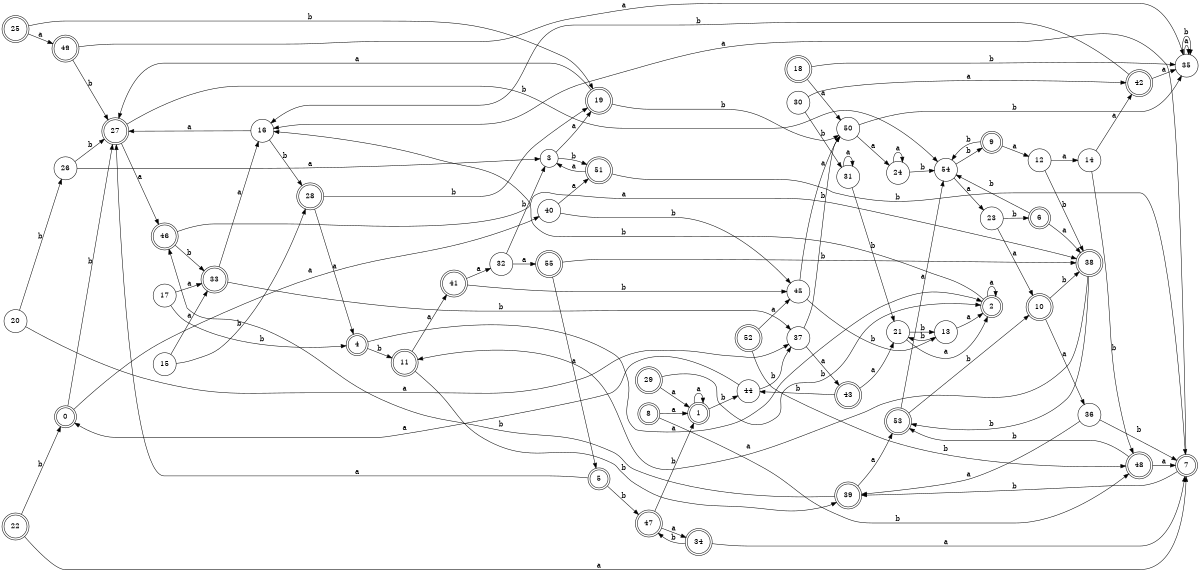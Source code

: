 digraph n45_2 {
__start0 [label="" shape="none"];

rankdir=LR;
size="8,5";

s0 [style="rounded,filled", color="black", fillcolor="white" shape="doublecircle", label="0"];
s1 [style="rounded,filled", color="black", fillcolor="white" shape="doublecircle", label="1"];
s2 [style="rounded,filled", color="black", fillcolor="white" shape="doublecircle", label="2"];
s3 [style="filled", color="black", fillcolor="white" shape="circle", label="3"];
s4 [style="rounded,filled", color="black", fillcolor="white" shape="doublecircle", label="4"];
s5 [style="rounded,filled", color="black", fillcolor="white" shape="doublecircle", label="5"];
s6 [style="rounded,filled", color="black", fillcolor="white" shape="doublecircle", label="6"];
s7 [style="rounded,filled", color="black", fillcolor="white" shape="doublecircle", label="7"];
s8 [style="rounded,filled", color="black", fillcolor="white" shape="doublecircle", label="8"];
s9 [style="rounded,filled", color="black", fillcolor="white" shape="doublecircle", label="9"];
s10 [style="rounded,filled", color="black", fillcolor="white" shape="doublecircle", label="10"];
s11 [style="rounded,filled", color="black", fillcolor="white" shape="doublecircle", label="11"];
s12 [style="filled", color="black", fillcolor="white" shape="circle", label="12"];
s13 [style="filled", color="black", fillcolor="white" shape="circle", label="13"];
s14 [style="filled", color="black", fillcolor="white" shape="circle", label="14"];
s15 [style="filled", color="black", fillcolor="white" shape="circle", label="15"];
s16 [style="filled", color="black", fillcolor="white" shape="circle", label="16"];
s17 [style="filled", color="black", fillcolor="white" shape="circle", label="17"];
s18 [style="rounded,filled", color="black", fillcolor="white" shape="doublecircle", label="18"];
s19 [style="rounded,filled", color="black", fillcolor="white" shape="doublecircle", label="19"];
s20 [style="filled", color="black", fillcolor="white" shape="circle", label="20"];
s21 [style="filled", color="black", fillcolor="white" shape="circle", label="21"];
s22 [style="rounded,filled", color="black", fillcolor="white" shape="doublecircle", label="22"];
s23 [style="filled", color="black", fillcolor="white" shape="circle", label="23"];
s24 [style="filled", color="black", fillcolor="white" shape="circle", label="24"];
s25 [style="rounded,filled", color="black", fillcolor="white" shape="doublecircle", label="25"];
s26 [style="filled", color="black", fillcolor="white" shape="circle", label="26"];
s27 [style="rounded,filled", color="black", fillcolor="white" shape="doublecircle", label="27"];
s28 [style="rounded,filled", color="black", fillcolor="white" shape="doublecircle", label="28"];
s29 [style="rounded,filled", color="black", fillcolor="white" shape="doublecircle", label="29"];
s30 [style="filled", color="black", fillcolor="white" shape="circle", label="30"];
s31 [style="filled", color="black", fillcolor="white" shape="circle", label="31"];
s32 [style="filled", color="black", fillcolor="white" shape="circle", label="32"];
s33 [style="rounded,filled", color="black", fillcolor="white" shape="doublecircle", label="33"];
s34 [style="rounded,filled", color="black", fillcolor="white" shape="doublecircle", label="34"];
s35 [style="filled", color="black", fillcolor="white" shape="circle", label="35"];
s36 [style="filled", color="black", fillcolor="white" shape="circle", label="36"];
s37 [style="filled", color="black", fillcolor="white" shape="circle", label="37"];
s38 [style="rounded,filled", color="black", fillcolor="white" shape="doublecircle", label="38"];
s39 [style="rounded,filled", color="black", fillcolor="white" shape="doublecircle", label="39"];
s40 [style="filled", color="black", fillcolor="white" shape="circle", label="40"];
s41 [style="rounded,filled", color="black", fillcolor="white" shape="doublecircle", label="41"];
s42 [style="rounded,filled", color="black", fillcolor="white" shape="doublecircle", label="42"];
s43 [style="rounded,filled", color="black", fillcolor="white" shape="doublecircle", label="43"];
s44 [style="filled", color="black", fillcolor="white" shape="circle", label="44"];
s45 [style="filled", color="black", fillcolor="white" shape="circle", label="45"];
s46 [style="rounded,filled", color="black", fillcolor="white" shape="doublecircle", label="46"];
s47 [style="rounded,filled", color="black", fillcolor="white" shape="doublecircle", label="47"];
s48 [style="rounded,filled", color="black", fillcolor="white" shape="doublecircle", label="48"];
s49 [style="rounded,filled", color="black", fillcolor="white" shape="doublecircle", label="49"];
s50 [style="filled", color="black", fillcolor="white" shape="circle", label="50"];
s51 [style="rounded,filled", color="black", fillcolor="white" shape="doublecircle", label="51"];
s52 [style="rounded,filled", color="black", fillcolor="white" shape="doublecircle", label="52"];
s53 [style="rounded,filled", color="black", fillcolor="white" shape="doublecircle", label="53"];
s54 [style="filled", color="black", fillcolor="white" shape="circle", label="54"];
s55 [style="rounded,filled", color="black", fillcolor="white" shape="doublecircle", label="55"];
s0 -> s40 [label="a"];
s0 -> s27 [label="b"];
s1 -> s1 [label="a"];
s1 -> s44 [label="b"];
s2 -> s2 [label="a"];
s2 -> s16 [label="b"];
s3 -> s19 [label="a"];
s3 -> s51 [label="b"];
s4 -> s2 [label="a"];
s4 -> s11 [label="b"];
s5 -> s27 [label="a"];
s5 -> s47 [label="b"];
s6 -> s38 [label="a"];
s6 -> s54 [label="b"];
s7 -> s16 [label="a"];
s7 -> s39 [label="b"];
s8 -> s1 [label="a"];
s8 -> s48 [label="b"];
s9 -> s12 [label="a"];
s9 -> s54 [label="b"];
s10 -> s36 [label="a"];
s10 -> s38 [label="b"];
s11 -> s41 [label="a"];
s11 -> s39 [label="b"];
s12 -> s14 [label="a"];
s12 -> s38 [label="b"];
s13 -> s2 [label="a"];
s13 -> s21 [label="b"];
s14 -> s42 [label="a"];
s14 -> s48 [label="b"];
s15 -> s33 [label="a"];
s15 -> s28 [label="b"];
s16 -> s27 [label="a"];
s16 -> s28 [label="b"];
s17 -> s33 [label="a"];
s17 -> s4 [label="b"];
s18 -> s50 [label="a"];
s18 -> s35 [label="b"];
s19 -> s27 [label="a"];
s19 -> s50 [label="b"];
s20 -> s37 [label="a"];
s20 -> s26 [label="b"];
s21 -> s2 [label="a"];
s21 -> s13 [label="b"];
s22 -> s7 [label="a"];
s22 -> s0 [label="b"];
s23 -> s10 [label="a"];
s23 -> s6 [label="b"];
s24 -> s24 [label="a"];
s24 -> s54 [label="b"];
s25 -> s49 [label="a"];
s25 -> s19 [label="b"];
s26 -> s3 [label="a"];
s26 -> s27 [label="b"];
s27 -> s46 [label="a"];
s27 -> s54 [label="b"];
s28 -> s4 [label="a"];
s28 -> s19 [label="b"];
s29 -> s1 [label="a"];
s29 -> s2 [label="b"];
s30 -> s42 [label="a"];
s30 -> s31 [label="b"];
s31 -> s31 [label="a"];
s31 -> s21 [label="b"];
s32 -> s55 [label="a"];
s32 -> s3 [label="b"];
s33 -> s16 [label="a"];
s33 -> s37 [label="b"];
s34 -> s7 [label="a"];
s34 -> s47 [label="b"];
s35 -> s35 [label="a"];
s35 -> s35 [label="b"];
s36 -> s39 [label="a"];
s36 -> s7 [label="b"];
s37 -> s43 [label="a"];
s37 -> s50 [label="b"];
s38 -> s11 [label="a"];
s38 -> s53 [label="b"];
s39 -> s53 [label="a"];
s39 -> s46 [label="b"];
s40 -> s51 [label="a"];
s40 -> s45 [label="b"];
s41 -> s32 [label="a"];
s41 -> s45 [label="b"];
s42 -> s35 [label="a"];
s42 -> s16 [label="b"];
s43 -> s21 [label="a"];
s43 -> s44 [label="b"];
s44 -> s0 [label="a"];
s44 -> s37 [label="b"];
s45 -> s50 [label="a"];
s45 -> s13 [label="b"];
s46 -> s38 [label="a"];
s46 -> s33 [label="b"];
s47 -> s34 [label="a"];
s47 -> s1 [label="b"];
s48 -> s7 [label="a"];
s48 -> s53 [label="b"];
s49 -> s35 [label="a"];
s49 -> s27 [label="b"];
s50 -> s24 [label="a"];
s50 -> s35 [label="b"];
s51 -> s3 [label="a"];
s51 -> s7 [label="b"];
s52 -> s45 [label="a"];
s52 -> s48 [label="b"];
s53 -> s54 [label="a"];
s53 -> s10 [label="b"];
s54 -> s23 [label="a"];
s54 -> s9 [label="b"];
s55 -> s5 [label="a"];
s55 -> s38 [label="b"];

}